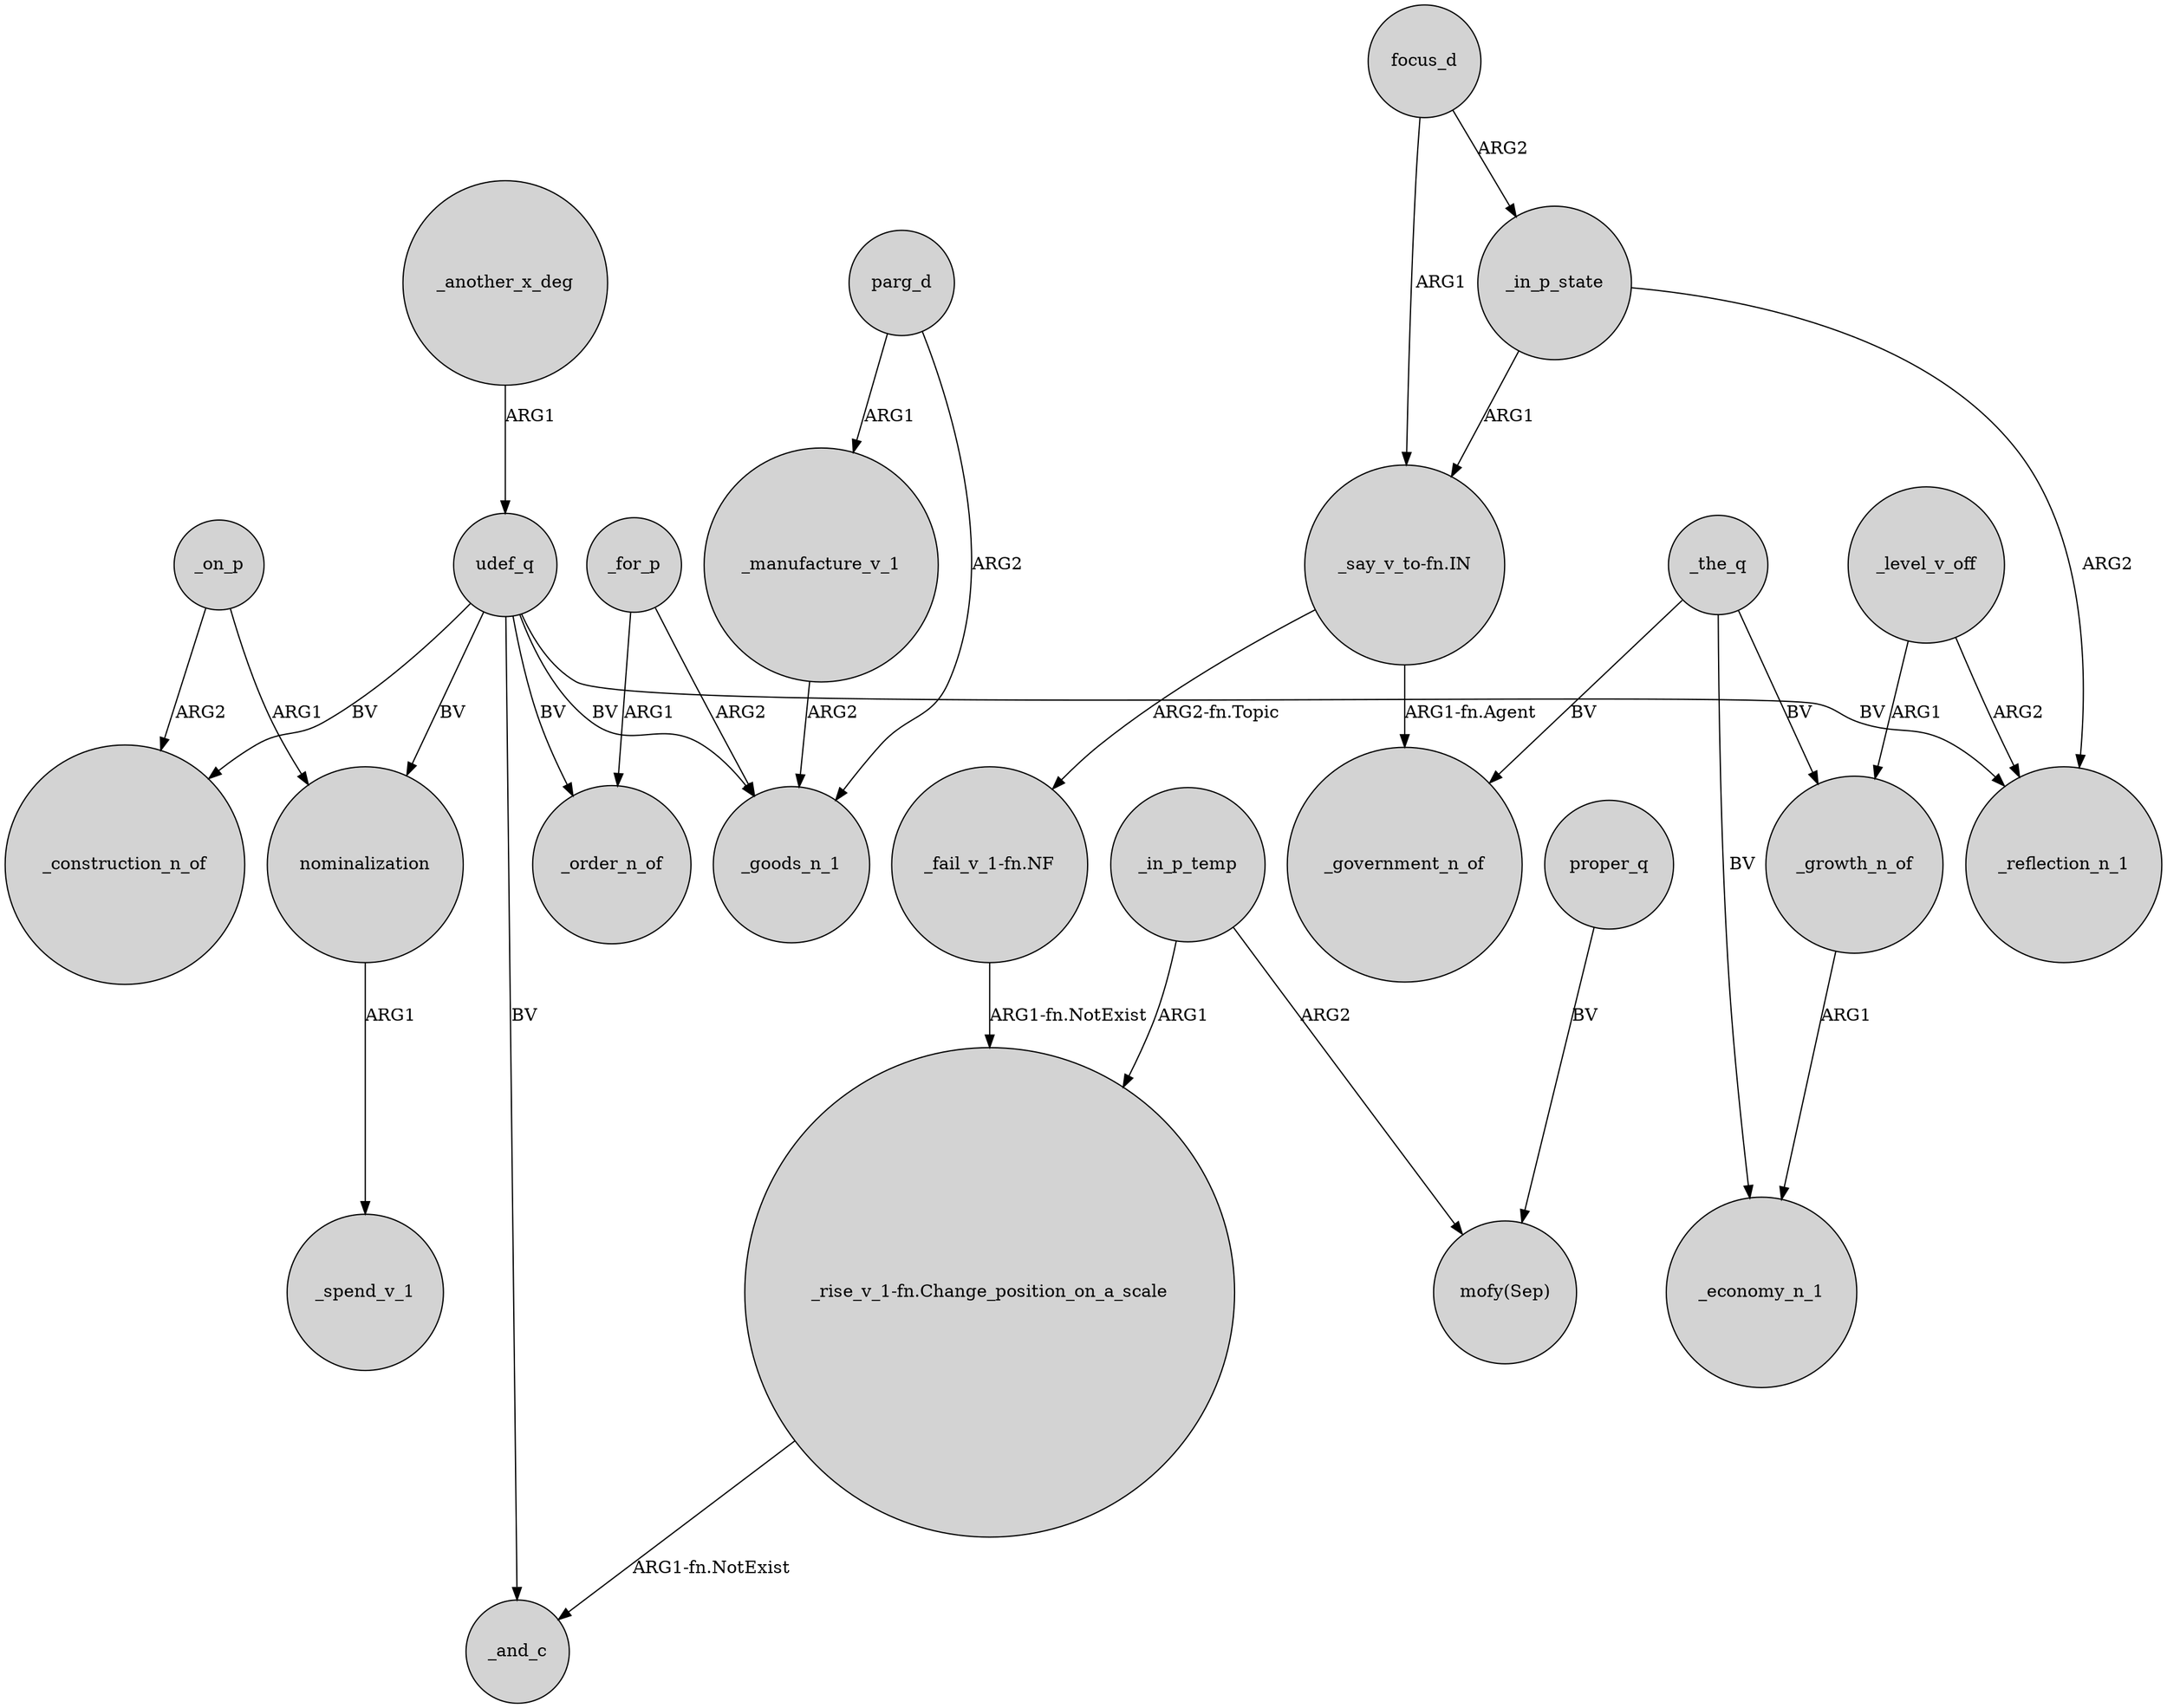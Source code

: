 digraph {
	node [shape=circle style=filled]
	udef_q -> _order_n_of [label=BV]
	nominalization -> _spend_v_1 [label=ARG1]
	_another_x_deg -> udef_q [label=ARG1]
	"_say_v_to-fn.IN" -> "_fail_v_1-fn.NF" [label="ARG2-fn.Topic"]
	_for_p -> _order_n_of [label=ARG1]
	focus_d -> _in_p_state [label=ARG2]
	_the_q -> _economy_n_1 [label=BV]
	proper_q -> "mofy(Sep)" [label=BV]
	"_rise_v_1-fn.Change_position_on_a_scale" -> _and_c [label="ARG1-fn.NotExist"]
	_on_p -> nominalization [label=ARG1]
	_in_p_state -> _reflection_n_1 [label=ARG2]
	"_fail_v_1-fn.NF" -> "_rise_v_1-fn.Change_position_on_a_scale" [label="ARG1-fn.NotExist"]
	focus_d -> "_say_v_to-fn.IN" [label=ARG1]
	_growth_n_of -> _economy_n_1 [label=ARG1]
	_for_p -> _goods_n_1 [label=ARG2]
	_manufacture_v_1 -> _goods_n_1 [label=ARG2]
	parg_d -> _manufacture_v_1 [label=ARG1]
	udef_q -> _goods_n_1 [label=BV]
	udef_q -> nominalization [label=BV]
	_level_v_off -> _growth_n_of [label=ARG1]
	_the_q -> _growth_n_of [label=BV]
	_the_q -> _government_n_of [label=BV]
	parg_d -> _goods_n_1 [label=ARG2]
	_level_v_off -> _reflection_n_1 [label=ARG2]
	udef_q -> _reflection_n_1 [label=BV]
	udef_q -> _and_c [label=BV]
	_on_p -> _construction_n_of [label=ARG2]
	udef_q -> _construction_n_of [label=BV]
	_in_p_temp -> "_rise_v_1-fn.Change_position_on_a_scale" [label=ARG1]
	_in_p_temp -> "mofy(Sep)" [label=ARG2]
	_in_p_state -> "_say_v_to-fn.IN" [label=ARG1]
	"_say_v_to-fn.IN" -> _government_n_of [label="ARG1-fn.Agent"]
}
